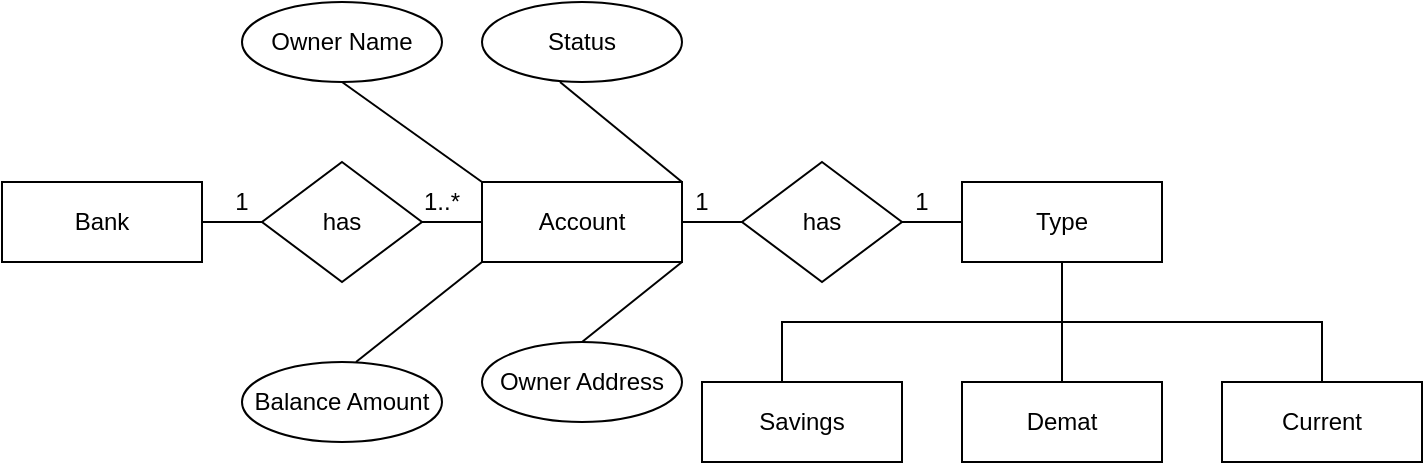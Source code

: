 <mxfile version="14.9.6" type="github">
  <diagram id="R2lEEEUBdFMjLlhIrx00" name="Page-1">
    <mxGraphModel dx="866" dy="405" grid="1" gridSize="10" guides="1" tooltips="1" connect="1" arrows="1" fold="1" page="1" pageScale="1" pageWidth="850" pageHeight="1100" math="0" shadow="0" extFonts="Permanent Marker^https://fonts.googleapis.com/css?family=Permanent+Marker">
      <root>
        <mxCell id="0" />
        <mxCell id="1" parent="0" />
        <mxCell id="FKlsKoKQDWCWgX08UZSv-1" value="Account" style="whiteSpace=wrap;html=1;align=center;" vertex="1" parent="1">
          <mxGeometry x="370" y="190" width="100" height="40" as="geometry" />
        </mxCell>
        <mxCell id="FKlsKoKQDWCWgX08UZSv-2" value="Bank" style="whiteSpace=wrap;html=1;align=center;" vertex="1" parent="1">
          <mxGeometry x="130" y="190" width="100" height="40" as="geometry" />
        </mxCell>
        <mxCell id="FKlsKoKQDWCWgX08UZSv-3" value="has" style="shape=rhombus;perimeter=rhombusPerimeter;whiteSpace=wrap;html=1;align=center;" vertex="1" parent="1">
          <mxGeometry x="260" y="180" width="80" height="60" as="geometry" />
        </mxCell>
        <mxCell id="FKlsKoKQDWCWgX08UZSv-4" value="has" style="shape=rhombus;perimeter=rhombusPerimeter;whiteSpace=wrap;html=1;align=center;" vertex="1" parent="1">
          <mxGeometry x="500" y="180" width="80" height="60" as="geometry" />
        </mxCell>
        <mxCell id="FKlsKoKQDWCWgX08UZSv-5" value="Type" style="whiteSpace=wrap;html=1;align=center;" vertex="1" parent="1">
          <mxGeometry x="610" y="190" width="100" height="40" as="geometry" />
        </mxCell>
        <mxCell id="FKlsKoKQDWCWgX08UZSv-6" value="Current" style="whiteSpace=wrap;html=1;align=center;" vertex="1" parent="1">
          <mxGeometry x="740" y="290" width="100" height="40" as="geometry" />
        </mxCell>
        <mxCell id="FKlsKoKQDWCWgX08UZSv-7" value="Demat" style="whiteSpace=wrap;html=1;align=center;" vertex="1" parent="1">
          <mxGeometry x="610" y="290" width="100" height="40" as="geometry" />
        </mxCell>
        <mxCell id="FKlsKoKQDWCWgX08UZSv-8" value="Savings" style="whiteSpace=wrap;html=1;align=center;" vertex="1" parent="1">
          <mxGeometry x="480" y="290" width="100" height="40" as="geometry" />
        </mxCell>
        <mxCell id="FKlsKoKQDWCWgX08UZSv-9" value="" style="endArrow=none;html=1;rounded=0;" edge="1" parent="1">
          <mxGeometry relative="1" as="geometry">
            <mxPoint x="470" y="210" as="sourcePoint" />
            <mxPoint x="500" y="210" as="targetPoint" />
          </mxGeometry>
        </mxCell>
        <mxCell id="FKlsKoKQDWCWgX08UZSv-10" value="" style="endArrow=none;html=1;rounded=0;entryX=0.5;entryY=0;entryDx=0;entryDy=0;" edge="1" parent="1" target="FKlsKoKQDWCWgX08UZSv-6">
          <mxGeometry relative="1" as="geometry">
            <mxPoint x="660" y="260" as="sourcePoint" />
            <mxPoint x="500" y="210" as="targetPoint" />
            <Array as="points">
              <mxPoint x="790" y="260" />
            </Array>
          </mxGeometry>
        </mxCell>
        <mxCell id="FKlsKoKQDWCWgX08UZSv-11" value="" style="endArrow=none;html=1;rounded=0;exitX=0.4;exitY=0;exitDx=0;exitDy=0;exitPerimeter=0;" edge="1" parent="1" source="FKlsKoKQDWCWgX08UZSv-8">
          <mxGeometry relative="1" as="geometry">
            <mxPoint x="340" y="210" as="sourcePoint" />
            <mxPoint x="660" y="260" as="targetPoint" />
            <Array as="points">
              <mxPoint x="520" y="260" />
            </Array>
          </mxGeometry>
        </mxCell>
        <mxCell id="FKlsKoKQDWCWgX08UZSv-12" value="" style="endArrow=none;html=1;rounded=0;exitX=0.5;exitY=1;exitDx=0;exitDy=0;entryX=0.5;entryY=0;entryDx=0;entryDy=0;" edge="1" parent="1" source="FKlsKoKQDWCWgX08UZSv-5" target="FKlsKoKQDWCWgX08UZSv-7">
          <mxGeometry relative="1" as="geometry">
            <mxPoint x="340" y="210" as="sourcePoint" />
            <mxPoint x="500" y="210" as="targetPoint" />
          </mxGeometry>
        </mxCell>
        <mxCell id="FKlsKoKQDWCWgX08UZSv-13" value="" style="endArrow=none;html=1;rounded=0;entryX=1;entryY=0.5;entryDx=0;entryDy=0;exitX=0;exitY=0.5;exitDx=0;exitDy=0;" edge="1" parent="1" source="FKlsKoKQDWCWgX08UZSv-5" target="FKlsKoKQDWCWgX08UZSv-4">
          <mxGeometry relative="1" as="geometry">
            <mxPoint x="500" y="250" as="sourcePoint" />
            <mxPoint x="500" y="210" as="targetPoint" />
          </mxGeometry>
        </mxCell>
        <mxCell id="FKlsKoKQDWCWgX08UZSv-14" value="" style="endArrow=none;html=1;rounded=0;" edge="1" parent="1">
          <mxGeometry relative="1" as="geometry">
            <mxPoint x="340" y="210" as="sourcePoint" />
            <mxPoint x="370" y="210" as="targetPoint" />
          </mxGeometry>
        </mxCell>
        <mxCell id="FKlsKoKQDWCWgX08UZSv-15" value="" style="endArrow=none;html=1;rounded=0;exitX=0;exitY=0.5;exitDx=0;exitDy=0;entryX=1;entryY=0.5;entryDx=0;entryDy=0;" edge="1" parent="1" source="FKlsKoKQDWCWgX08UZSv-3" target="FKlsKoKQDWCWgX08UZSv-2">
          <mxGeometry relative="1" as="geometry">
            <mxPoint x="340" y="210" as="sourcePoint" />
            <mxPoint x="500" y="210" as="targetPoint" />
          </mxGeometry>
        </mxCell>
        <mxCell id="FKlsKoKQDWCWgX08UZSv-19" value="Owner Address" style="ellipse;whiteSpace=wrap;html=1;align=center;" vertex="1" parent="1">
          <mxGeometry x="370" y="270" width="100" height="40" as="geometry" />
        </mxCell>
        <mxCell id="FKlsKoKQDWCWgX08UZSv-20" value="Balance Amount" style="ellipse;whiteSpace=wrap;html=1;align=center;" vertex="1" parent="1">
          <mxGeometry x="250" y="280" width="100" height="40" as="geometry" />
        </mxCell>
        <mxCell id="FKlsKoKQDWCWgX08UZSv-21" value="Status" style="ellipse;whiteSpace=wrap;html=1;align=center;" vertex="1" parent="1">
          <mxGeometry x="370" y="100" width="100" height="40" as="geometry" />
        </mxCell>
        <mxCell id="FKlsKoKQDWCWgX08UZSv-22" value="Owner Name" style="ellipse;whiteSpace=wrap;html=1;align=center;" vertex="1" parent="1">
          <mxGeometry x="250" y="100" width="100" height="40" as="geometry" />
        </mxCell>
        <mxCell id="FKlsKoKQDWCWgX08UZSv-24" value="" style="endArrow=none;html=1;rounded=0;exitX=1;exitY=0;exitDx=0;exitDy=0;entryX=0.39;entryY=1;entryDx=0;entryDy=0;entryPerimeter=0;" edge="1" parent="1" source="FKlsKoKQDWCWgX08UZSv-1" target="FKlsKoKQDWCWgX08UZSv-21">
          <mxGeometry relative="1" as="geometry">
            <mxPoint x="340" y="260" as="sourcePoint" />
            <mxPoint x="500" y="260" as="targetPoint" />
          </mxGeometry>
        </mxCell>
        <mxCell id="FKlsKoKQDWCWgX08UZSv-25" value="" style="endArrow=none;html=1;rounded=0;exitX=0.5;exitY=0;exitDx=0;exitDy=0;entryX=1;entryY=1;entryDx=0;entryDy=0;" edge="1" parent="1" source="FKlsKoKQDWCWgX08UZSv-19" target="FKlsKoKQDWCWgX08UZSv-1">
          <mxGeometry relative="1" as="geometry">
            <mxPoint x="340" y="260" as="sourcePoint" />
            <mxPoint x="500" y="260" as="targetPoint" />
          </mxGeometry>
        </mxCell>
        <mxCell id="FKlsKoKQDWCWgX08UZSv-26" value="" style="endArrow=none;html=1;rounded=0;exitX=0;exitY=1;exitDx=0;exitDy=0;entryX=0.57;entryY=0;entryDx=0;entryDy=0;entryPerimeter=0;" edge="1" parent="1" source="FKlsKoKQDWCWgX08UZSv-1" target="FKlsKoKQDWCWgX08UZSv-20">
          <mxGeometry relative="1" as="geometry">
            <mxPoint x="340" y="260" as="sourcePoint" />
            <mxPoint x="500" y="260" as="targetPoint" />
          </mxGeometry>
        </mxCell>
        <mxCell id="FKlsKoKQDWCWgX08UZSv-27" value="" style="endArrow=none;html=1;rounded=0;exitX=0;exitY=0;exitDx=0;exitDy=0;entryX=0.5;entryY=1;entryDx=0;entryDy=0;" edge="1" parent="1" source="FKlsKoKQDWCWgX08UZSv-1" target="FKlsKoKQDWCWgX08UZSv-22">
          <mxGeometry relative="1" as="geometry">
            <mxPoint x="340" y="260" as="sourcePoint" />
            <mxPoint x="500" y="260" as="targetPoint" />
          </mxGeometry>
        </mxCell>
        <mxCell id="FKlsKoKQDWCWgX08UZSv-28" value="1..*" style="text;html=1;strokeColor=none;fillColor=none;align=center;verticalAlign=middle;whiteSpace=wrap;rounded=0;" vertex="1" parent="1">
          <mxGeometry x="330" y="190" width="40" height="20" as="geometry" />
        </mxCell>
        <mxCell id="FKlsKoKQDWCWgX08UZSv-29" value="1" style="text;html=1;strokeColor=none;fillColor=none;align=center;verticalAlign=middle;whiteSpace=wrap;rounded=0;" vertex="1" parent="1">
          <mxGeometry x="230" y="190" width="40" height="20" as="geometry" />
        </mxCell>
        <mxCell id="FKlsKoKQDWCWgX08UZSv-30" value="1" style="text;html=1;strokeColor=none;fillColor=none;align=center;verticalAlign=middle;whiteSpace=wrap;rounded=0;" vertex="1" parent="1">
          <mxGeometry x="570" y="190" width="40" height="20" as="geometry" />
        </mxCell>
        <mxCell id="FKlsKoKQDWCWgX08UZSv-31" value="1" style="text;html=1;strokeColor=none;fillColor=none;align=center;verticalAlign=middle;whiteSpace=wrap;rounded=0;" vertex="1" parent="1">
          <mxGeometry x="460" y="190" width="40" height="20" as="geometry" />
        </mxCell>
      </root>
    </mxGraphModel>
  </diagram>
</mxfile>
